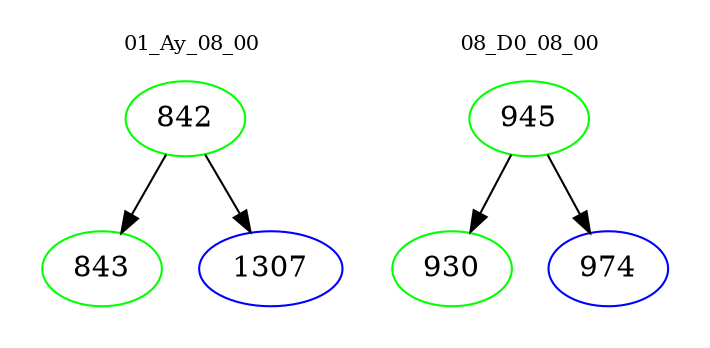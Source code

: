 digraph{
subgraph cluster_0 {
color = white
label = "01_Ay_08_00";
fontsize=10;
T0_842 [label="842", color="green"]
T0_842 -> T0_843 [color="black"]
T0_843 [label="843", color="green"]
T0_842 -> T0_1307 [color="black"]
T0_1307 [label="1307", color="blue"]
}
subgraph cluster_1 {
color = white
label = "08_D0_08_00";
fontsize=10;
T1_945 [label="945", color="green"]
T1_945 -> T1_930 [color="black"]
T1_930 [label="930", color="green"]
T1_945 -> T1_974 [color="black"]
T1_974 [label="974", color="blue"]
}
}
